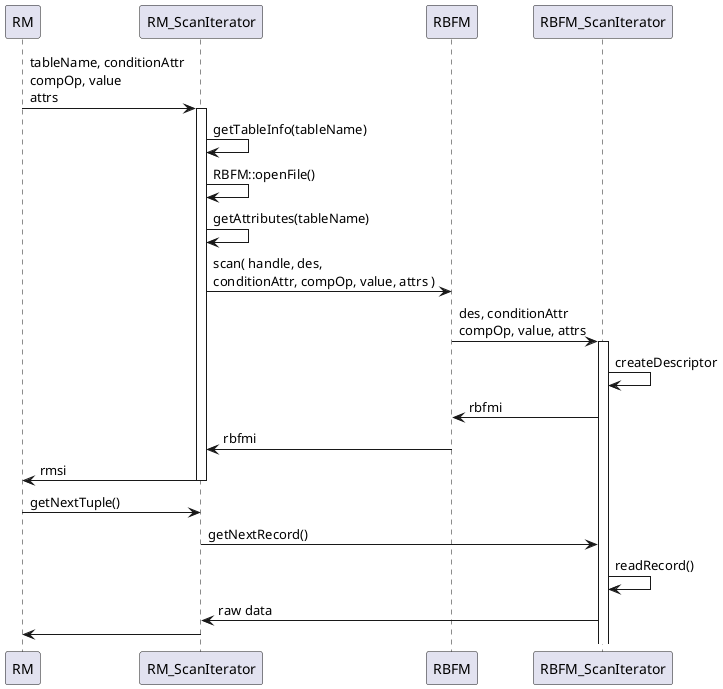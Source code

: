 @startuml
participant RM as R1
participant RM_ScanIterator as S1
participant RBFM as R2
participant RBFM_ScanIterator as S2

R1 -> S1: tableName, conditionAttr\ncompOp, value\nattrs

activate S1
S1 -> S1: getTableInfo(tableName)
S1 -> S1: RBFM::openFile()
S1 -> S1: getAttributes(tableName)

S1 -> R2: scan( handle, des, \nconditionAttr, compOp, value, attrs )
R2 -> S2: des, conditionAttr \ncompOp, value, attrs
activate S2
S2 -> S2: createDescriptor
S2 -> R2: rbfmi
R2 -> S1: rbfmi

S1 -> R1: rmsi
deactivate S1

R1 -> S1: getNextTuple()
S1 -> S2: getNextRecord()
S2 -> S2: readRecord()
S2 -> S1: raw data
S1 -> R1

@enduml